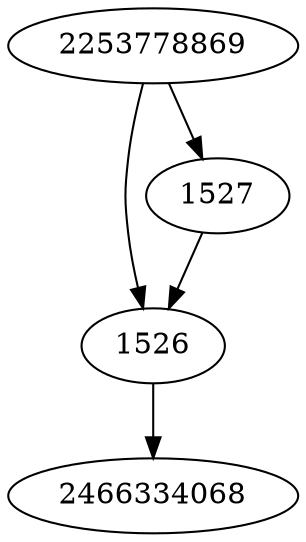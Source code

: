 strict digraph  {
2466334068;
2253778869;
1526;
1527;
2253778869 -> 1526;
2253778869 -> 1527;
1526 -> 2466334068;
1527 -> 1526;
}

